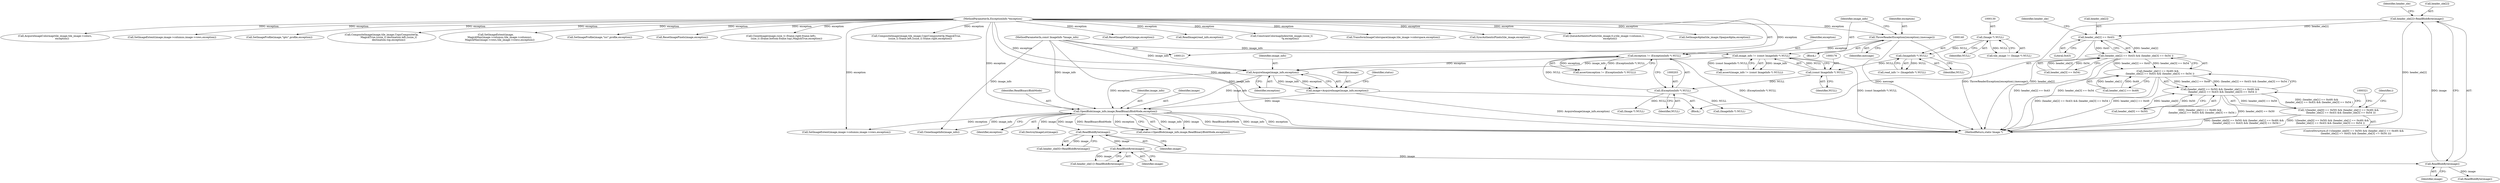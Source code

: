digraph "0_ImageMagick_6b6bff054d569a77973f2140c0e86366e6168a6c_1@array" {
"1000268" [label="(Call,header_ole[2]=ReadBlobByte(image))"];
"1000272" [label="(Call,ReadBlobByte(image))"];
"1000266" [label="(Call,ReadBlobByte(image))"];
"1000260" [label="(Call,ReadBlobByte(image))"];
"1000218" [label="(Call,OpenBlob(image_info,image,ReadBinaryBlobMode,exception))"];
"1000213" [label="(Call,AcquireImage(image_info,exception))"];
"1000173" [label="(Call,image_info != (const ImageInfo *) NULL)"];
"1000122" [label="(MethodParameterIn,const ImageInfo *image_info)"];
"1000175" [label="(Call,(const ImageInfo *) NULL)"];
"1000139" [label="(Call,(ImageInfo *) NULL)"];
"1000129" [label="(Call,(Image *) NULL)"];
"1000200" [label="(Call,exception != (ExceptionInfo *) NULL)"];
"1000146" [label="(Call,ThrowReaderException((exception),(message)))"];
"1000123" [label="(MethodParameterIn,ExceptionInfo *exception)"];
"1000202" [label="(Call,(ExceptionInfo *) NULL)"];
"1000211" [label="(Call,image=AcquireImage(image_info,exception))"];
"1000295" [label="(Call,header_ole[2] == 0x43)"];
"1000294" [label="(Call,(header_ole[2] == 0x43) && (header_ole[3] == 0x54 ))"];
"1000288" [label="(Call,(header_ole[1] == 0x49) &&\n      (header_ole[2] == 0x43) && (header_ole[3] == 0x54 ))"];
"1000282" [label="(Call,(header_ole[0] == 0x50) && (header_ole[1] == 0x49) &&\n      (header_ole[2] == 0x43) && (header_ole[3] == 0x54 ))"];
"1000281" [label="(Call,!((header_ole[0] == 0x50) && (header_ole[1] == 0x49) &&\n      (header_ole[2] == 0x43) && (header_ole[3] == 0x54 )))"];
"1000281" [label="(Call,!((header_ole[0] == 0x50) && (header_ole[1] == 0x49) &&\n      (header_ole[2] == 0x43) && (header_ole[3] == 0x54 )))"];
"1000175" [label="(Call,(const ImageInfo *) NULL)"];
"1000296" [label="(Call,header_ole[2])"];
"1000272" [label="(Call,ReadBlobByte(image))"];
"1000282" [label="(Call,(header_ole[0] == 0x50) && (header_ole[1] == 0x49) &&\n      (header_ole[2] == 0x43) && (header_ole[3] == 0x54 ))"];
"1000123" [label="(MethodParameterIn,ExceptionInfo *exception)"];
"1000267" [label="(Identifier,image)"];
"1000300" [label="(Call,header_ole[3] == 0x54)"];
"1000266" [label="(Call,ReadBlobByte(image))"];
"1000177" [label="(Identifier,NULL)"];
"1000754" [label="(Call,ResetImagePixels(image,exception))"];
"1000216" [label="(Call,status=OpenBlob(image_info,image,ReadBinaryBlobMode,exception))"];
"1002385" [label="(Call,ReadImage(read_info,exception))"];
"1000280" [label="(ControlStructure,if (!((header_ole[0] == 0x50) && (header_ole[1] == 0x49) &&\n      (header_ole[2] == 0x43) && (header_ole[3] == 0x54 ))))"];
"1000276" [label="(Identifier,header_ole)"];
"1001671" [label="(Call,ConstrainColormapIndex(tile_image,(ssize_t)\n                      *p,exception))"];
"1002448" [label="(Call,TransformImageColorspace(image,tile_image->colorspace,exception))"];
"1000212" [label="(Identifier,image)"];
"1000217" [label="(Identifier,status)"];
"1000302" [label="(Identifier,header_ole)"];
"1000213" [label="(Call,AcquireImage(image_info,exception))"];
"1001895" [label="(Call,SyncAuthenticPixels(tile_image,exception))"];
"1000141" [label="(Identifier,NULL)"];
"1000510" [label="(Call,SetImageExtent(image,image->columns,image->rows,exception))"];
"1002220" [label="(Call,CloneImageInfo(image_info))"];
"1000261" [label="(Identifier,image)"];
"1000129" [label="(Call,(Image *) NULL)"];
"1001630" [label="(Call,QueueAuthenticPixels(tile_image,0,y,tile_image->columns,1,\n                exception))"];
"1001261" [label="(Call,SetImageAlpha(tile_image,OpaqueAlpha,exception))"];
"1000233" [label="(Call,(Image *) NULL)"];
"1000219" [label="(Identifier,image_info)"];
"1000147" [label="(Identifier,exception)"];
"1000222" [label="(Identifier,exception)"];
"1000260" [label="(Call,ReadBlobByte(image))"];
"1000220" [label="(Identifier,image)"];
"1000238" [label="(Call,(ImageInfo *) NULL)"];
"1000199" [label="(Call,assert(exception != (ExceptionInfo *) NULL))"];
"1001308" [label="(Call,AcquireImageColormap(tile_image,tile_image->colors,\n                  exception))"];
"1000214" [label="(Identifier,image_info)"];
"1000739" [label="(Call,SetImageExtent(image,image->columns,image->rows,exception))"];
"1000137" [label="(Call,read_info != (ImageInfo *) NULL)"];
"1000204" [label="(Identifier,NULL)"];
"1000295" [label="(Call,header_ole[2] == 0x43)"];
"1000269" [label="(Call,header_ole[2])"];
"1000256" [label="(Call,header_ole[0]=ReadBlobByte(image))"];
"1000262" [label="(Call,header_ole[1]=ReadBlobByte(image))"];
"1000283" [label="(Call,header_ole[0] == 0x50)"];
"1000268" [label="(Call,header_ole[2]=ReadBlobByte(image))"];
"1000173" [label="(Call,image_info != (const ImageInfo *) NULL)"];
"1002121" [label="(Call,SetImageProfile(image,\"iptc\",profile,exception))"];
"1000202" [label="(Call,(ExceptionInfo *) NULL)"];
"1000211" [label="(Call,image=AcquireImage(image_info,exception))"];
"1001976" [label="(Call,CompositeImage(image,tile_image,CopyCompositeOp,\n                  MagickTrue,(ssize_t) destination.left,(ssize_t)\n                  destination.top,exception))"];
"1000122" [label="(MethodParameterIn,const ImageInfo *image_info)"];
"1002429" [label="(Call,SetImageExtent(image,\n          MagickMax(image->columns,tile_image->columns),\n          MagickMax(image->rows,tile_image->rows),exception))"];
"1000127" [label="(Call,tile_image != (Image *) NULL)"];
"1000307" [label="(Identifier,i)"];
"1002083" [label="(Call,SetImageProfile(image,\"icc\",profile,exception))"];
"1000148" [label="(Identifier,message)"];
"1000289" [label="(Call,header_ole[1] == 0x49)"];
"1000146" [label="(Call,ThrowReaderException((exception),(message)))"];
"1000299" [label="(Literal,0x43)"];
"1000124" [label="(Block,)"];
"1000294" [label="(Call,(header_ole[2] == 0x43) && (header_ole[3] == 0x54 ))"];
"1000200" [label="(Call,exception != (ExceptionInfo *) NULL)"];
"1000273" [label="(Identifier,image)"];
"1000525" [label="(Call,ResetImagePixels(image,exception))"];
"1000174" [label="(Identifier,image_info)"];
"1001149" [label="(Call,CloneImage(image,(size_t) (frame.right-frame.left),\n              (size_t) (frame.bottom-frame.top),MagickTrue,exception))"];
"1000131" [label="(Identifier,NULL)"];
"1002575" [label="(MethodReturn,static Image *)"];
"1000221" [label="(Identifier,ReadBinaryBlobMode)"];
"1000230" [label="(Call,DestroyImageList(image))"];
"1002456" [label="(Call,CompositeImage(image,tile_image,CopyCompositeOp,MagickTrue,\n          (ssize_t) frame.left,(ssize_t) frame.right,exception))"];
"1000201" [label="(Identifier,exception)"];
"1000125" [label="(Block,)"];
"1000139" [label="(Call,(ImageInfo *) NULL)"];
"1000288" [label="(Call,(header_ole[1] == 0x49) &&\n      (header_ole[2] == 0x43) && (header_ole[3] == 0x54 ))"];
"1000278" [label="(Call,ReadBlobByte(image))"];
"1000218" [label="(Call,OpenBlob(image_info,image,ReadBinaryBlobMode,exception))"];
"1000172" [label="(Call,assert(image_info != (const ImageInfo *) NULL))"];
"1000215" [label="(Identifier,exception)"];
"1000268" -> "1000124"  [label="AST: "];
"1000268" -> "1000272"  [label="CFG: "];
"1000269" -> "1000268"  [label="AST: "];
"1000272" -> "1000268"  [label="AST: "];
"1000276" -> "1000268"  [label="CFG: "];
"1000268" -> "1002575"  [label="DDG: header_ole[2]"];
"1000272" -> "1000268"  [label="DDG: image"];
"1000268" -> "1000295"  [label="DDG: header_ole[2]"];
"1000272" -> "1000273"  [label="CFG: "];
"1000273" -> "1000272"  [label="AST: "];
"1000266" -> "1000272"  [label="DDG: image"];
"1000272" -> "1000278"  [label="DDG: image"];
"1000266" -> "1000262"  [label="AST: "];
"1000266" -> "1000267"  [label="CFG: "];
"1000267" -> "1000266"  [label="AST: "];
"1000262" -> "1000266"  [label="CFG: "];
"1000266" -> "1000262"  [label="DDG: image"];
"1000260" -> "1000266"  [label="DDG: image"];
"1000260" -> "1000256"  [label="AST: "];
"1000260" -> "1000261"  [label="CFG: "];
"1000261" -> "1000260"  [label="AST: "];
"1000256" -> "1000260"  [label="CFG: "];
"1000260" -> "1000256"  [label="DDG: image"];
"1000218" -> "1000260"  [label="DDG: image"];
"1000218" -> "1000216"  [label="AST: "];
"1000218" -> "1000222"  [label="CFG: "];
"1000219" -> "1000218"  [label="AST: "];
"1000220" -> "1000218"  [label="AST: "];
"1000221" -> "1000218"  [label="AST: "];
"1000222" -> "1000218"  [label="AST: "];
"1000216" -> "1000218"  [label="CFG: "];
"1000218" -> "1002575"  [label="DDG: ReadBinaryBlobMode"];
"1000218" -> "1002575"  [label="DDG: image_info"];
"1000218" -> "1002575"  [label="DDG: exception"];
"1000218" -> "1000216"  [label="DDG: image_info"];
"1000218" -> "1000216"  [label="DDG: image"];
"1000218" -> "1000216"  [label="DDG: ReadBinaryBlobMode"];
"1000218" -> "1000216"  [label="DDG: exception"];
"1000213" -> "1000218"  [label="DDG: image_info"];
"1000213" -> "1000218"  [label="DDG: exception"];
"1000122" -> "1000218"  [label="DDG: image_info"];
"1000211" -> "1000218"  [label="DDG: image"];
"1000123" -> "1000218"  [label="DDG: exception"];
"1000218" -> "1000230"  [label="DDG: image"];
"1000218" -> "1000510"  [label="DDG: exception"];
"1000218" -> "1002220"  [label="DDG: image_info"];
"1000213" -> "1000211"  [label="AST: "];
"1000213" -> "1000215"  [label="CFG: "];
"1000214" -> "1000213"  [label="AST: "];
"1000215" -> "1000213"  [label="AST: "];
"1000211" -> "1000213"  [label="CFG: "];
"1000213" -> "1000211"  [label="DDG: image_info"];
"1000213" -> "1000211"  [label="DDG: exception"];
"1000173" -> "1000213"  [label="DDG: image_info"];
"1000122" -> "1000213"  [label="DDG: image_info"];
"1000200" -> "1000213"  [label="DDG: exception"];
"1000123" -> "1000213"  [label="DDG: exception"];
"1000173" -> "1000172"  [label="AST: "];
"1000173" -> "1000175"  [label="CFG: "];
"1000174" -> "1000173"  [label="AST: "];
"1000175" -> "1000173"  [label="AST: "];
"1000172" -> "1000173"  [label="CFG: "];
"1000173" -> "1002575"  [label="DDG: (const ImageInfo *) NULL"];
"1000173" -> "1000172"  [label="DDG: image_info"];
"1000173" -> "1000172"  [label="DDG: (const ImageInfo *) NULL"];
"1000122" -> "1000173"  [label="DDG: image_info"];
"1000175" -> "1000173"  [label="DDG: NULL"];
"1000122" -> "1000121"  [label="AST: "];
"1000122" -> "1002575"  [label="DDG: image_info"];
"1000122" -> "1002220"  [label="DDG: image_info"];
"1000175" -> "1000177"  [label="CFG: "];
"1000176" -> "1000175"  [label="AST: "];
"1000177" -> "1000175"  [label="AST: "];
"1000139" -> "1000175"  [label="DDG: NULL"];
"1000175" -> "1000202"  [label="DDG: NULL"];
"1000139" -> "1000137"  [label="AST: "];
"1000139" -> "1000141"  [label="CFG: "];
"1000140" -> "1000139"  [label="AST: "];
"1000141" -> "1000139"  [label="AST: "];
"1000137" -> "1000139"  [label="CFG: "];
"1000139" -> "1000137"  [label="DDG: NULL"];
"1000129" -> "1000139"  [label="DDG: NULL"];
"1000129" -> "1000127"  [label="AST: "];
"1000129" -> "1000131"  [label="CFG: "];
"1000130" -> "1000129"  [label="AST: "];
"1000131" -> "1000129"  [label="AST: "];
"1000127" -> "1000129"  [label="CFG: "];
"1000129" -> "1000127"  [label="DDG: NULL"];
"1000200" -> "1000199"  [label="AST: "];
"1000200" -> "1000202"  [label="CFG: "];
"1000201" -> "1000200"  [label="AST: "];
"1000202" -> "1000200"  [label="AST: "];
"1000199" -> "1000200"  [label="CFG: "];
"1000200" -> "1002575"  [label="DDG: (ExceptionInfo *) NULL"];
"1000200" -> "1000199"  [label="DDG: exception"];
"1000200" -> "1000199"  [label="DDG: (ExceptionInfo *) NULL"];
"1000146" -> "1000200"  [label="DDG: exception"];
"1000123" -> "1000200"  [label="DDG: exception"];
"1000202" -> "1000200"  [label="DDG: NULL"];
"1000146" -> "1000125"  [label="AST: "];
"1000146" -> "1000148"  [label="CFG: "];
"1000147" -> "1000146"  [label="AST: "];
"1000148" -> "1000146"  [label="AST: "];
"1000174" -> "1000146"  [label="CFG: "];
"1000146" -> "1002575"  [label="DDG: message"];
"1000146" -> "1002575"  [label="DDG: ThrowReaderException((exception),(message))"];
"1000123" -> "1000146"  [label="DDG: exception"];
"1000123" -> "1000121"  [label="AST: "];
"1000123" -> "1002575"  [label="DDG: exception"];
"1000123" -> "1000510"  [label="DDG: exception"];
"1000123" -> "1000525"  [label="DDG: exception"];
"1000123" -> "1000739"  [label="DDG: exception"];
"1000123" -> "1000754"  [label="DDG: exception"];
"1000123" -> "1001149"  [label="DDG: exception"];
"1000123" -> "1001261"  [label="DDG: exception"];
"1000123" -> "1001308"  [label="DDG: exception"];
"1000123" -> "1001630"  [label="DDG: exception"];
"1000123" -> "1001671"  [label="DDG: exception"];
"1000123" -> "1001895"  [label="DDG: exception"];
"1000123" -> "1001976"  [label="DDG: exception"];
"1000123" -> "1002083"  [label="DDG: exception"];
"1000123" -> "1002121"  [label="DDG: exception"];
"1000123" -> "1002385"  [label="DDG: exception"];
"1000123" -> "1002429"  [label="DDG: exception"];
"1000123" -> "1002448"  [label="DDG: exception"];
"1000123" -> "1002456"  [label="DDG: exception"];
"1000202" -> "1000204"  [label="CFG: "];
"1000203" -> "1000202"  [label="AST: "];
"1000204" -> "1000202"  [label="AST: "];
"1000202" -> "1000233"  [label="DDG: NULL"];
"1000202" -> "1000238"  [label="DDG: NULL"];
"1000211" -> "1000124"  [label="AST: "];
"1000212" -> "1000211"  [label="AST: "];
"1000217" -> "1000211"  [label="CFG: "];
"1000211" -> "1002575"  [label="DDG: AcquireImage(image_info,exception)"];
"1000295" -> "1000294"  [label="AST: "];
"1000295" -> "1000299"  [label="CFG: "];
"1000296" -> "1000295"  [label="AST: "];
"1000299" -> "1000295"  [label="AST: "];
"1000302" -> "1000295"  [label="CFG: "];
"1000294" -> "1000295"  [label="CFG: "];
"1000295" -> "1002575"  [label="DDG: header_ole[2]"];
"1000295" -> "1000294"  [label="DDG: header_ole[2]"];
"1000295" -> "1000294"  [label="DDG: 0x43"];
"1000294" -> "1000288"  [label="AST: "];
"1000294" -> "1000300"  [label="CFG: "];
"1000300" -> "1000294"  [label="AST: "];
"1000288" -> "1000294"  [label="CFG: "];
"1000294" -> "1002575"  [label="DDG: header_ole[3] == 0x54"];
"1000294" -> "1002575"  [label="DDG: header_ole[2] == 0x43"];
"1000294" -> "1000288"  [label="DDG: header_ole[2] == 0x43"];
"1000294" -> "1000288"  [label="DDG: header_ole[3] == 0x54"];
"1000300" -> "1000294"  [label="DDG: header_ole[3]"];
"1000300" -> "1000294"  [label="DDG: 0x54"];
"1000288" -> "1000282"  [label="AST: "];
"1000288" -> "1000289"  [label="CFG: "];
"1000289" -> "1000288"  [label="AST: "];
"1000282" -> "1000288"  [label="CFG: "];
"1000288" -> "1002575"  [label="DDG: (header_ole[2] == 0x43) && (header_ole[3] == 0x54 )"];
"1000288" -> "1002575"  [label="DDG: header_ole[1] == 0x49"];
"1000288" -> "1000282"  [label="DDG: header_ole[1] == 0x49"];
"1000288" -> "1000282"  [label="DDG: (header_ole[2] == 0x43) && (header_ole[3] == 0x54 )"];
"1000289" -> "1000288"  [label="DDG: header_ole[1]"];
"1000289" -> "1000288"  [label="DDG: 0x49"];
"1000282" -> "1000281"  [label="AST: "];
"1000282" -> "1000283"  [label="CFG: "];
"1000283" -> "1000282"  [label="AST: "];
"1000281" -> "1000282"  [label="CFG: "];
"1000282" -> "1002575"  [label="DDG: (header_ole[1] == 0x49) &&\n      (header_ole[2] == 0x43) && (header_ole[3] == 0x54 )"];
"1000282" -> "1002575"  [label="DDG: header_ole[0] == 0x50"];
"1000282" -> "1000281"  [label="DDG: header_ole[0] == 0x50"];
"1000282" -> "1000281"  [label="DDG: (header_ole[1] == 0x49) &&\n      (header_ole[2] == 0x43) && (header_ole[3] == 0x54 )"];
"1000283" -> "1000282"  [label="DDG: header_ole[0]"];
"1000283" -> "1000282"  [label="DDG: 0x50"];
"1000281" -> "1000280"  [label="AST: "];
"1000307" -> "1000281"  [label="CFG: "];
"1000321" -> "1000281"  [label="CFG: "];
"1000281" -> "1002575"  [label="DDG: (header_ole[0] == 0x50) && (header_ole[1] == 0x49) &&\n      (header_ole[2] == 0x43) && (header_ole[3] == 0x54 )"];
"1000281" -> "1002575"  [label="DDG: !((header_ole[0] == 0x50) && (header_ole[1] == 0x49) &&\n      (header_ole[2] == 0x43) && (header_ole[3] == 0x54 ))"];
}
